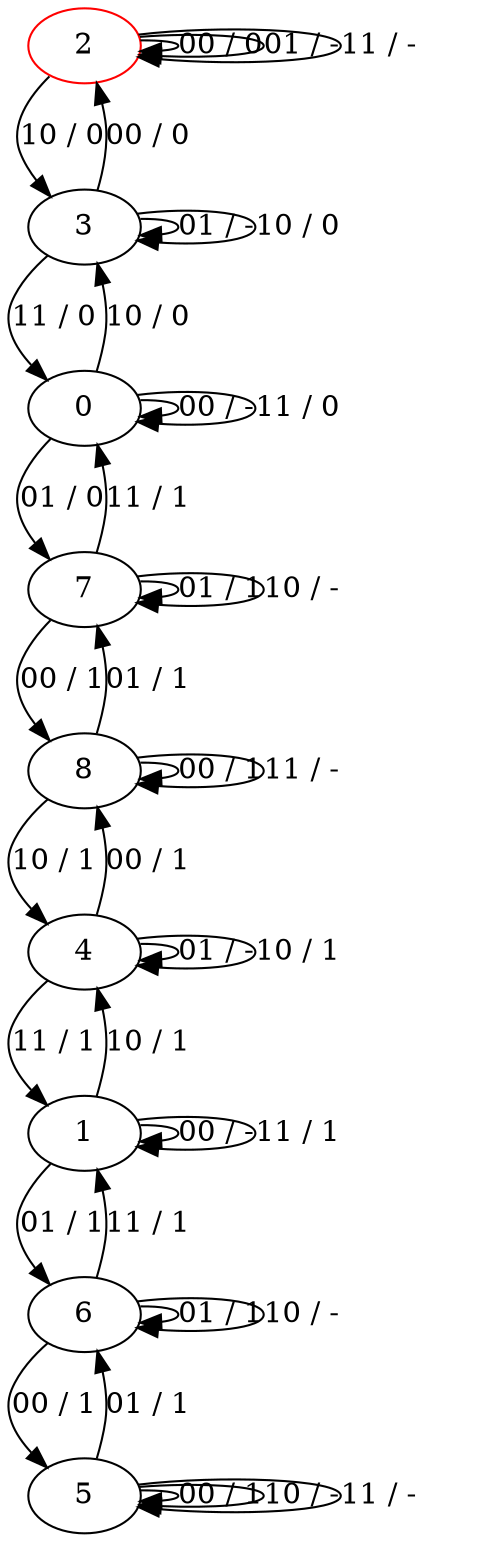 digraph {
2 [color="red"]
0
1
3
4
5
6
7
8
2 -> 2 [label="00 / 0"]
2 -> 2 [label="01 / -"]
2 -> 3 [label="10 / 0"]
2 -> 2 [label="11 / -"]
0 -> 0 [label="00 / -"]
0 -> 7 [label="01 / 0"]
0 -> 3 [label="10 / 0"]
0 -> 0 [label="11 / 0"]
1 -> 1 [label="00 / -"]
1 -> 6 [label="01 / 1"]
1 -> 4 [label="10 / 1"]
1 -> 1 [label="11 / 1"]
3 -> 2 [label="00 / 0"]
3 -> 3 [label="01 / -"]
3 -> 3 [label="10 / 0"]
3 -> 0 [label="11 / 0"]
4 -> 8 [label="00 / 1"]
4 -> 4 [label="01 / -"]
4 -> 4 [label="10 / 1"]
4 -> 1 [label="11 / 1"]
5 -> 5 [label="00 / 1"]
5 -> 6 [label="01 / 1"]
5 -> 5 [label="10 / -"]
5 -> 5 [label="11 / -"]
6 -> 5 [label="00 / 1"]
6 -> 6 [label="01 / 1"]
6 -> 6 [label="10 / -"]
6 -> 1 [label="11 / 1"]
7 -> 8 [label="00 / 1"]
7 -> 7 [label="01 / 1"]
7 -> 7 [label="10 / -"]
7 -> 0 [label="11 / 1"]
8 -> 8 [label="00 / 1"]
8 -> 7 [label="01 / 1"]
8 -> 4 [label="10 / 1"]
8 -> 8 [label="11 / -"]
}
